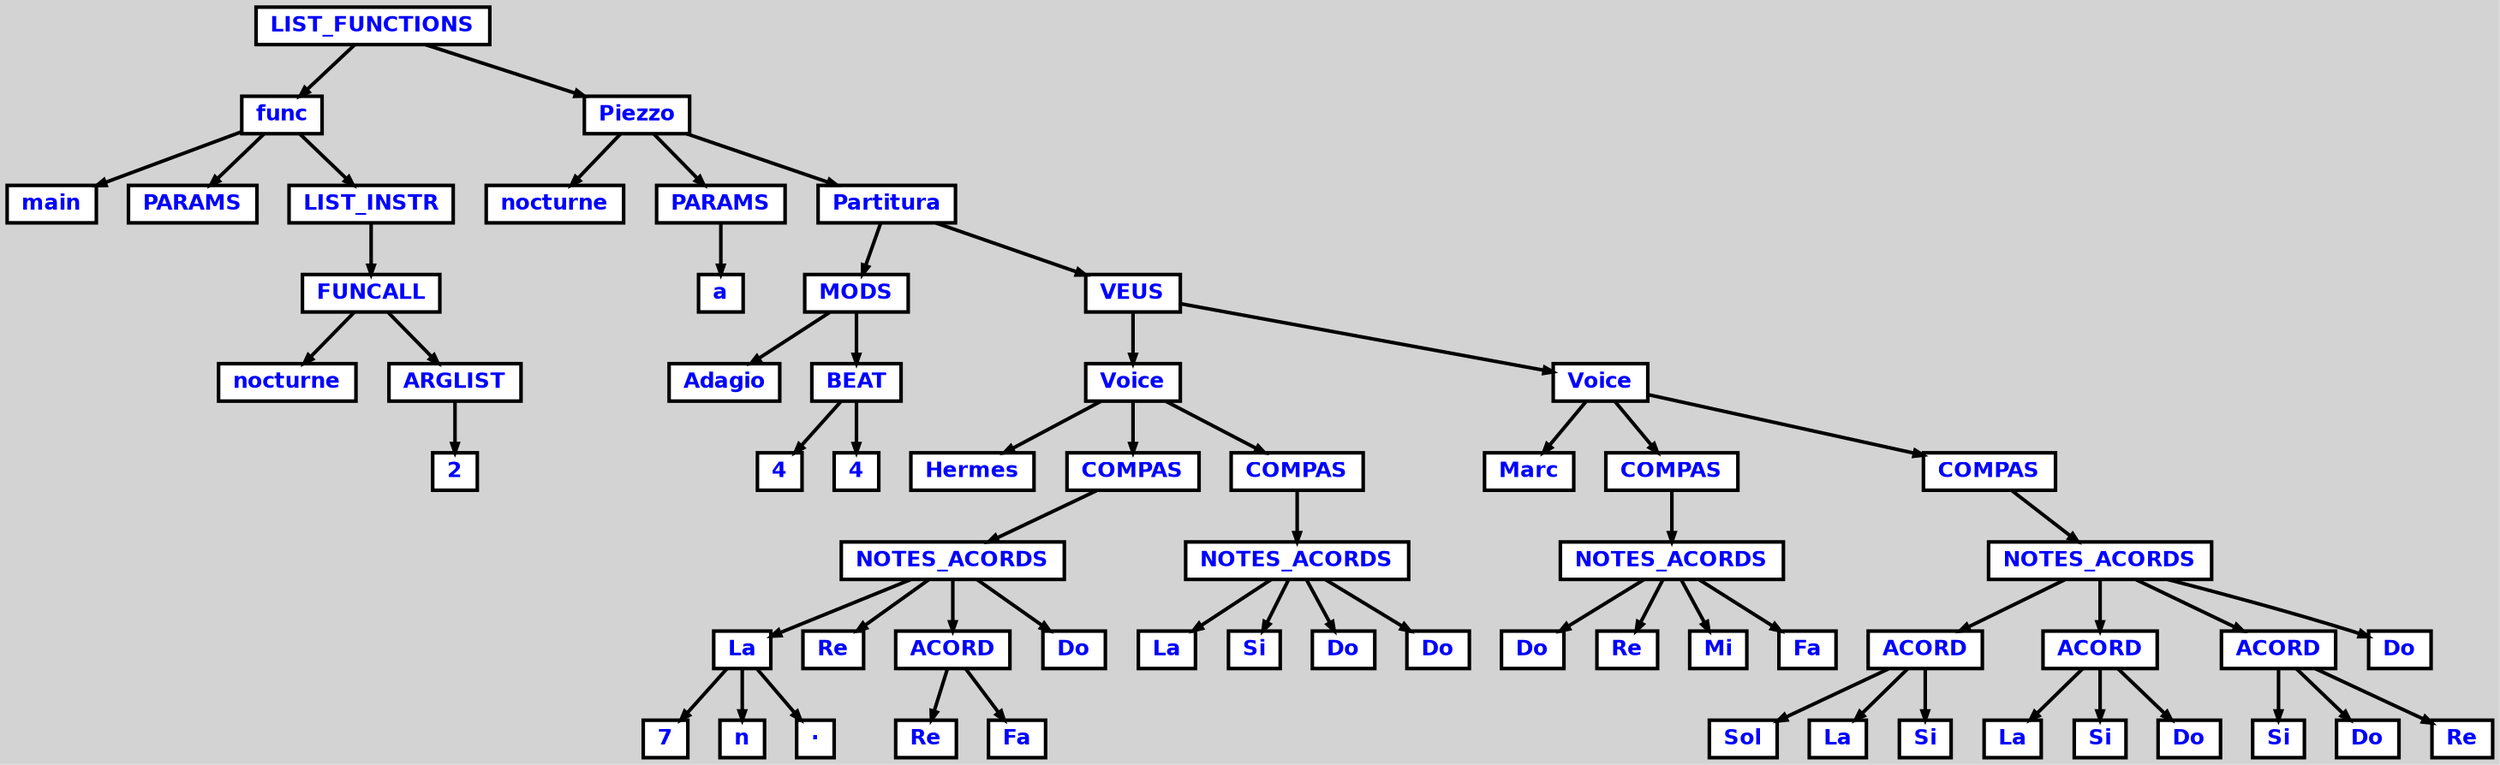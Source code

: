 digraph {

	ordering=out;
	ranksep=.4;
	bgcolor="lightgrey"; node [shape=box, fixedsize=false, fontsize=12, fontname="Helvetica-bold", fontcolor="blue"
		width=.25, height=.25, color="black", fillcolor="white", style="filled, solid, bold"];
	edge [arrowsize=.5, color="black", style="bold"]

  n0 [label="LIST_FUNCTIONS"];
  n1 [label="func"];
  n1 [label="func"];
  n2 [label="main"];
  n3 [label="PARAMS"];
  n4 [label="LIST_INSTR"];
  n4 [label="LIST_INSTR"];
  n5 [label="FUNCALL"];
  n5 [label="FUNCALL"];
  n6 [label="nocturne"];
  n7 [label="ARGLIST"];
  n7 [label="ARGLIST"];
  n8 [label="2"];
  n9 [label="Piezzo"];
  n9 [label="Piezzo"];
  n10 [label="nocturne"];
  n11 [label="PARAMS"];
  n11 [label="PARAMS"];
  n12 [label="a"];
  n13 [label="Partitura"];
  n13 [label="Partitura"];
  n14 [label="MODS"];
  n14 [label="MODS"];
  n15 [label="Adagio"];
  n16 [label="BEAT"];
  n16 [label="BEAT"];
  n17 [label="4"];
  n18 [label="4"];
  n19 [label="VEUS"];
  n19 [label="VEUS"];
  n20 [label="Voice"];
  n20 [label="Voice"];
  n21 [label="Hermes"];
  n22 [label="COMPAS"];
  n22 [label="COMPAS"];
  n23 [label="NOTES_ACORDS"];
  n23 [label="NOTES_ACORDS"];
  n24 [label="La"];
  n24 [label="La"];
  n25 [label="7"];
  n26 [label="n"];
  n27 [label="·"];
  n28 [label="Re"];
  n29 [label="ACORD"];
  n29 [label="ACORD"];
  n30 [label="Re"];
  n31 [label="Fa"];
  n32 [label="Do"];
  n33 [label="COMPAS"];
  n33 [label="COMPAS"];
  n34 [label="NOTES_ACORDS"];
  n34 [label="NOTES_ACORDS"];
  n35 [label="La"];
  n36 [label="Si"];
  n37 [label="Do"];
  n38 [label="Do"];
  n39 [label="Voice"];
  n39 [label="Voice"];
  n40 [label="Marc"];
  n41 [label="COMPAS"];
  n41 [label="COMPAS"];
  n42 [label="NOTES_ACORDS"];
  n42 [label="NOTES_ACORDS"];
  n43 [label="Do"];
  n44 [label="Re"];
  n45 [label="Mi"];
  n46 [label="Fa"];
  n47 [label="COMPAS"];
  n47 [label="COMPAS"];
  n48 [label="NOTES_ACORDS"];
  n48 [label="NOTES_ACORDS"];
  n49 [label="ACORD"];
  n49 [label="ACORD"];
  n50 [label="Sol"];
  n51 [label="La"];
  n52 [label="Si"];
  n53 [label="ACORD"];
  n53 [label="ACORD"];
  n54 [label="La"];
  n55 [label="Si"];
  n56 [label="Do"];
  n57 [label="ACORD"];
  n57 [label="ACORD"];
  n58 [label="Si"];
  n59 [label="Do"];
  n60 [label="Re"];
  n61 [label="Do"];

  n0 -> n1 // "LIST_FUNCTIONS" -> "func"
  n1 -> n2 // "func" -> "main"
  n1 -> n3 // "func" -> "PARAMS"
  n1 -> n4 // "func" -> "LIST_INSTR"
  n4 -> n5 // "LIST_INSTR" -> "FUNCALL"
  n5 -> n6 // "FUNCALL" -> "nocturne"
  n5 -> n7 // "FUNCALL" -> "ARGLIST"
  n7 -> n8 // "ARGLIST" -> "2"
  n0 -> n9 // "LIST_FUNCTIONS" -> "Piezzo"
  n9 -> n10 // "Piezzo" -> "nocturne"
  n9 -> n11 // "Piezzo" -> "PARAMS"
  n11 -> n12 // "PARAMS" -> "a"
  n9 -> n13 // "Piezzo" -> "Partitura"
  n13 -> n14 // "Partitura" -> "MODS"
  n14 -> n15 // "MODS" -> "Adagio"
  n14 -> n16 // "MODS" -> "BEAT"
  n16 -> n17 // "BEAT" -> "4"
  n16 -> n18 // "BEAT" -> "4"
  n13 -> n19 // "Partitura" -> "VEUS"
  n19 -> n20 // "VEUS" -> "Voice"
  n20 -> n21 // "Voice" -> "Hermes"
  n20 -> n22 // "Voice" -> "COMPAS"
  n22 -> n23 // "COMPAS" -> "NOTES_ACORDS"
  n23 -> n24 // "NOTES_ACORDS" -> "La"
  n24 -> n25 // "La" -> "7"
  n24 -> n26 // "La" -> "n"
  n24 -> n27 // "La" -> "·"
  n23 -> n28 // "NOTES_ACORDS" -> "Re"
  n23 -> n29 // "NOTES_ACORDS" -> "ACORD"
  n29 -> n30 // "ACORD" -> "Re"
  n29 -> n31 // "ACORD" -> "Fa"
  n23 -> n32 // "NOTES_ACORDS" -> "Do"
  n20 -> n33 // "Voice" -> "COMPAS"
  n33 -> n34 // "COMPAS" -> "NOTES_ACORDS"
  n34 -> n35 // "NOTES_ACORDS" -> "La"
  n34 -> n36 // "NOTES_ACORDS" -> "Si"
  n34 -> n37 // "NOTES_ACORDS" -> "Do"
  n34 -> n38 // "NOTES_ACORDS" -> "Do"
  n19 -> n39 // "VEUS" -> "Voice"
  n39 -> n40 // "Voice" -> "Marc"
  n39 -> n41 // "Voice" -> "COMPAS"
  n41 -> n42 // "COMPAS" -> "NOTES_ACORDS"
  n42 -> n43 // "NOTES_ACORDS" -> "Do"
  n42 -> n44 // "NOTES_ACORDS" -> "Re"
  n42 -> n45 // "NOTES_ACORDS" -> "Mi"
  n42 -> n46 // "NOTES_ACORDS" -> "Fa"
  n39 -> n47 // "Voice" -> "COMPAS"
  n47 -> n48 // "COMPAS" -> "NOTES_ACORDS"
  n48 -> n49 // "NOTES_ACORDS" -> "ACORD"
  n49 -> n50 // "ACORD" -> "Sol"
  n49 -> n51 // "ACORD" -> "La"
  n49 -> n52 // "ACORD" -> "Si"
  n48 -> n53 // "NOTES_ACORDS" -> "ACORD"
  n53 -> n54 // "ACORD" -> "La"
  n53 -> n55 // "ACORD" -> "Si"
  n53 -> n56 // "ACORD" -> "Do"
  n48 -> n57 // "NOTES_ACORDS" -> "ACORD"
  n57 -> n58 // "ACORD" -> "Si"
  n57 -> n59 // "ACORD" -> "Do"
  n57 -> n60 // "ACORD" -> "Re"
  n48 -> n61 // "NOTES_ACORDS" -> "Do"

}

